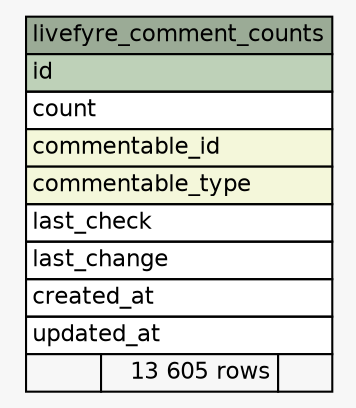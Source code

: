 // dot 2.38.0 on Mac OS X 10.10.5
// SchemaSpy rev 590
digraph "livefyre_comment_counts" {
  graph [
    rankdir="RL"
    bgcolor="#f7f7f7"
    nodesep="0.18"
    ranksep="0.46"
    fontname="Helvetica"
    fontsize="11"
  ];
  node [
    fontname="Helvetica"
    fontsize="11"
    shape="plaintext"
  ];
  edge [
    arrowsize="0.8"
  ];
  "livefyre_comment_counts" [
    label=<
    <TABLE BORDER="0" CELLBORDER="1" CELLSPACING="0" BGCOLOR="#ffffff">
      <TR><TD COLSPAN="3" BGCOLOR="#9bab96" ALIGN="CENTER">livefyre_comment_counts</TD></TR>
      <TR><TD PORT="id" COLSPAN="3" BGCOLOR="#bed1b8" ALIGN="LEFT">id</TD></TR>
      <TR><TD PORT="count" COLSPAN="3" ALIGN="LEFT">count</TD></TR>
      <TR><TD PORT="commentable_id" COLSPAN="3" BGCOLOR="#f4f7da" ALIGN="LEFT">commentable_id</TD></TR>
      <TR><TD PORT="commentable_type" COLSPAN="3" BGCOLOR="#f4f7da" ALIGN="LEFT">commentable_type</TD></TR>
      <TR><TD PORT="last_check" COLSPAN="3" ALIGN="LEFT">last_check</TD></TR>
      <TR><TD PORT="last_change" COLSPAN="3" ALIGN="LEFT">last_change</TD></TR>
      <TR><TD PORT="created_at" COLSPAN="3" ALIGN="LEFT">created_at</TD></TR>
      <TR><TD PORT="updated_at" COLSPAN="3" ALIGN="LEFT">updated_at</TD></TR>
      <TR><TD ALIGN="LEFT" BGCOLOR="#f7f7f7">  </TD><TD ALIGN="RIGHT" BGCOLOR="#f7f7f7">13 605 rows</TD><TD ALIGN="RIGHT" BGCOLOR="#f7f7f7">  </TD></TR>
    </TABLE>>
    URL="tables/livefyre_comment_counts.html"
    tooltip="livefyre_comment_counts"
  ];
}
